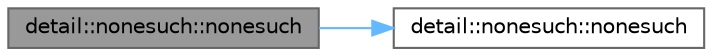 digraph "detail::nonesuch::nonesuch"
{
 // INTERACTIVE_SVG=YES
 // LATEX_PDF_SIZE
  bgcolor="transparent";
  edge [fontname=Helvetica,fontsize=10,labelfontname=Helvetica,labelfontsize=10];
  node [fontname=Helvetica,fontsize=10,shape=box,height=0.2,width=0.4];
  rankdir="LR";
  Node1 [id="Node000001",label="detail::nonesuch::nonesuch",height=0.2,width=0.4,color="gray40", fillcolor="grey60", style="filled", fontcolor="black",tooltip=" "];
  Node1 -> Node2 [id="edge1_Node000001_Node000002",color="steelblue1",style="solid",tooltip=" "];
  Node2 [id="Node000002",label="detail::nonesuch::nonesuch",height=0.2,width=0.4,color="grey40", fillcolor="white", style="filled",URL="$structdetail_1_1nonesuch.html#a283c791aacfbfba2e7bd0d1512fc439b",tooltip=" "];
}
